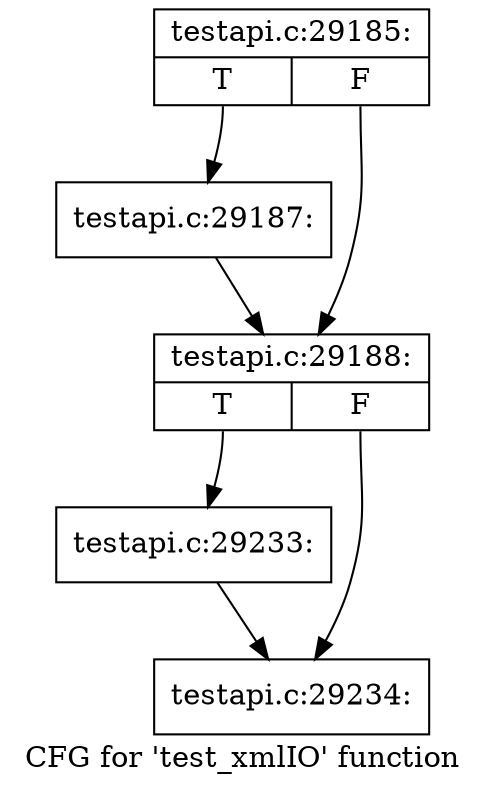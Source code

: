 digraph "CFG for 'test_xmlIO' function" {
	label="CFG for 'test_xmlIO' function";

	Node0x4fb4e40 [shape=record,label="{testapi.c:29185:|{<s0>T|<s1>F}}"];
	Node0x4fb4e40:s0 -> Node0x4fbdc00;
	Node0x4fb4e40:s1 -> Node0x4fbdc50;
	Node0x4fbdc00 [shape=record,label="{testapi.c:29187:}"];
	Node0x4fbdc00 -> Node0x4fbdc50;
	Node0x4fbdc50 [shape=record,label="{testapi.c:29188:|{<s0>T|<s1>F}}"];
	Node0x4fbdc50:s0 -> Node0x3799be0;
	Node0x4fbdc50:s1 -> Node0x4fc93e0;
	Node0x3799be0 [shape=record,label="{testapi.c:29233:}"];
	Node0x3799be0 -> Node0x4fc93e0;
	Node0x4fc93e0 [shape=record,label="{testapi.c:29234:}"];
}
